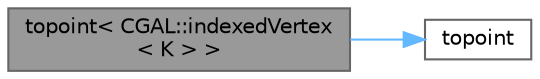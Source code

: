 digraph "topoint&lt; CGAL::indexedVertex&lt; K &gt; &gt;"
{
 // LATEX_PDF_SIZE
  bgcolor="transparent";
  edge [fontname=Helvetica,fontsize=10,labelfontname=Helvetica,labelfontsize=10];
  node [fontname=Helvetica,fontsize=10,shape=box,height=0.2,width=0.4];
  rankdir="LR";
  Node1 [id="Node000001",label="topoint\< CGAL::indexedVertex\l\< K \> \>",height=0.2,width=0.4,color="gray40", fillcolor="grey60", style="filled", fontcolor="black",tooltip=" "];
  Node1 -> Node2 [id="edge1_Node000001_Node000002",color="steelblue1",style="solid",tooltip=" "];
  Node2 [id="Node000002",label="topoint",height=0.2,width=0.4,color="grey40", fillcolor="white", style="filled",URL="$namespaceFoam.html#a391e1cdaa6cac6cfc58b10bb85685eab",tooltip=" "];
}

